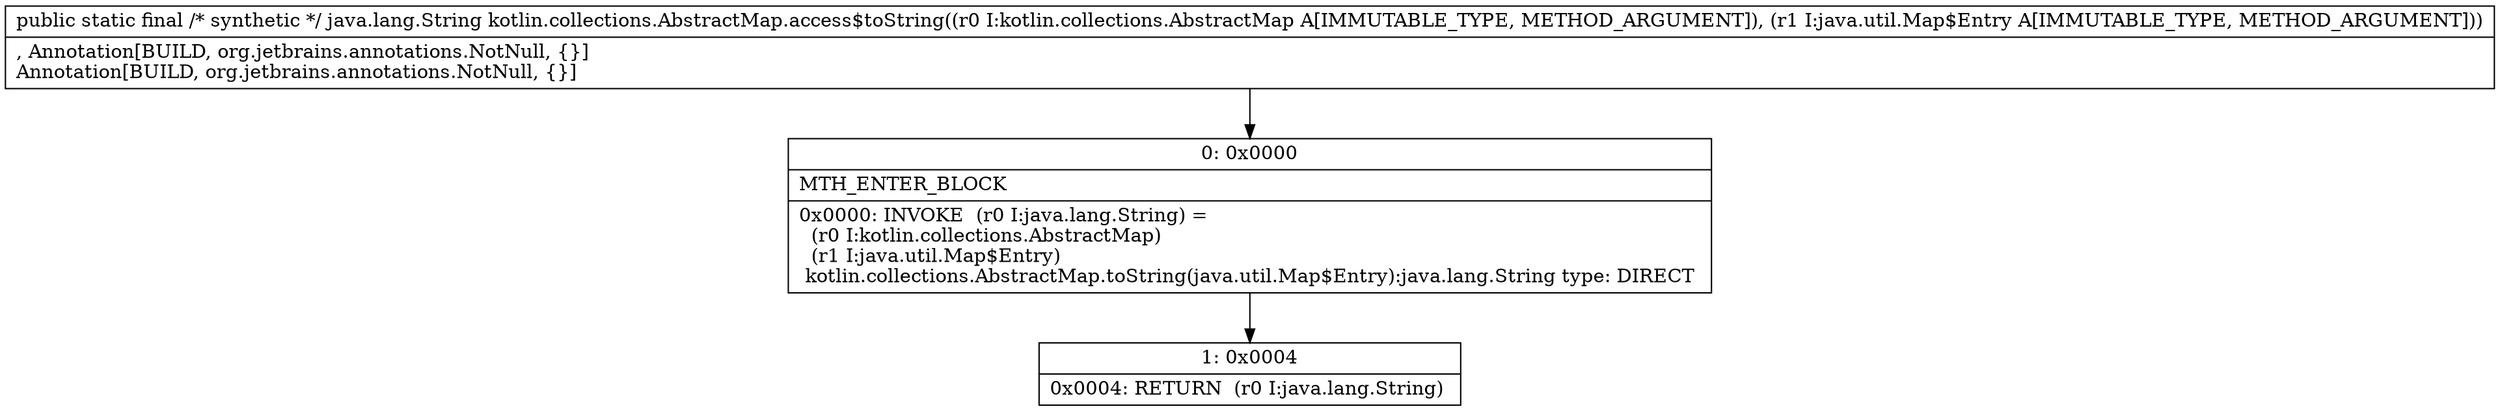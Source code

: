 digraph "CFG forkotlin.collections.AbstractMap.access$toString(Lkotlin\/collections\/AbstractMap;Ljava\/util\/Map$Entry;)Ljava\/lang\/String;" {
Node_0 [shape=record,label="{0\:\ 0x0000|MTH_ENTER_BLOCK\l|0x0000: INVOKE  (r0 I:java.lang.String) = \l  (r0 I:kotlin.collections.AbstractMap)\l  (r1 I:java.util.Map$Entry)\l kotlin.collections.AbstractMap.toString(java.util.Map$Entry):java.lang.String type: DIRECT \l}"];
Node_1 [shape=record,label="{1\:\ 0x0004|0x0004: RETURN  (r0 I:java.lang.String) \l}"];
MethodNode[shape=record,label="{public static final \/* synthetic *\/ java.lang.String kotlin.collections.AbstractMap.access$toString((r0 I:kotlin.collections.AbstractMap A[IMMUTABLE_TYPE, METHOD_ARGUMENT]), (r1 I:java.util.Map$Entry A[IMMUTABLE_TYPE, METHOD_ARGUMENT]))  | , Annotation[BUILD, org.jetbrains.annotations.NotNull, \{\}]\lAnnotation[BUILD, org.jetbrains.annotations.NotNull, \{\}]\l}"];
MethodNode -> Node_0;
Node_0 -> Node_1;
}

